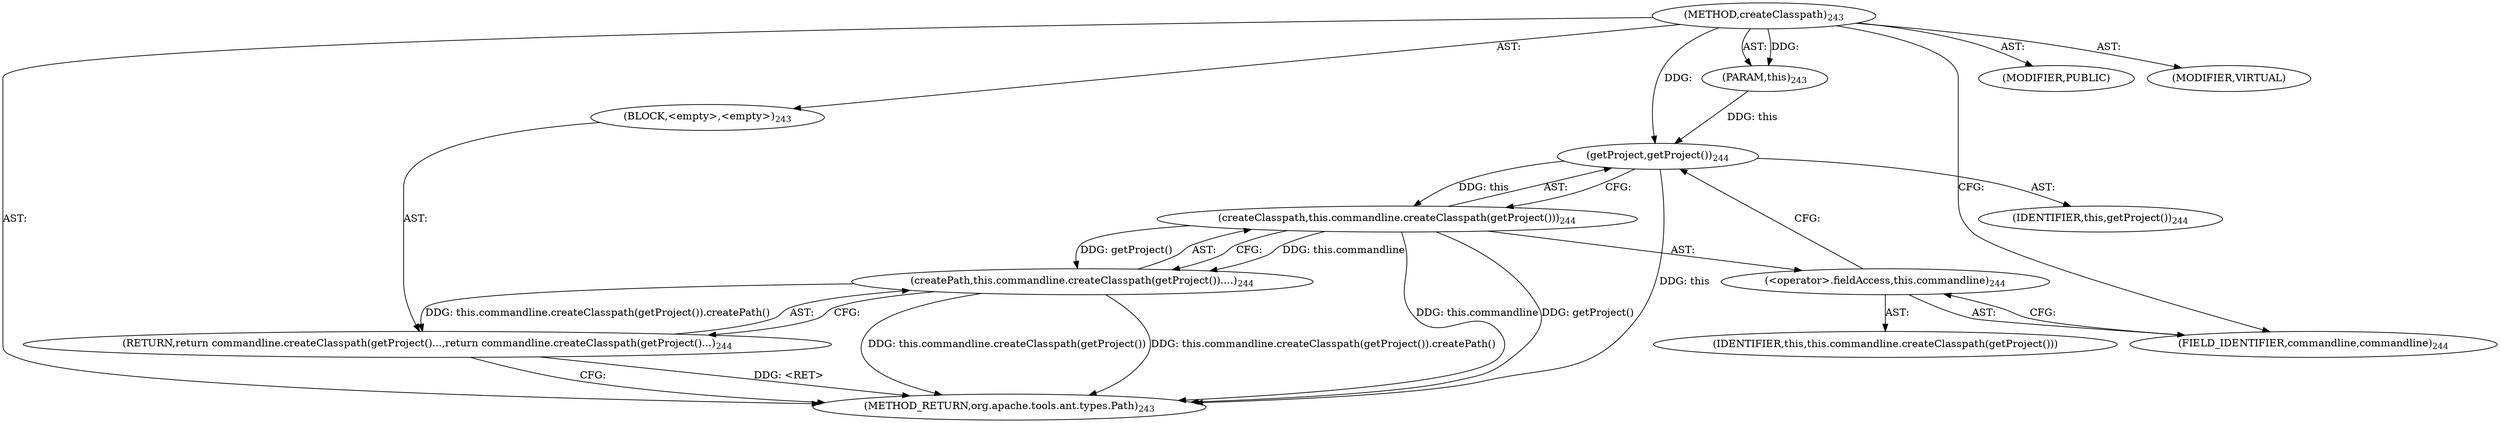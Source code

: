 digraph "createClasspath" {  
"111669149710" [label = <(METHOD,createClasspath)<SUB>243</SUB>> ]
"115964116998" [label = <(PARAM,this)<SUB>243</SUB>> ]
"25769803792" [label = <(BLOCK,&lt;empty&gt;,&lt;empty&gt;)<SUB>243</SUB>> ]
"146028888064" [label = <(RETURN,return commandline.createClasspath(getProject()...,return commandline.createClasspath(getProject()...)<SUB>244</SUB>> ]
"30064771132" [label = <(createPath,this.commandline.createClasspath(getProject())....)<SUB>244</SUB>> ]
"30064771133" [label = <(createClasspath,this.commandline.createClasspath(getProject()))<SUB>244</SUB>> ]
"30064771134" [label = <(&lt;operator&gt;.fieldAccess,this.commandline)<SUB>244</SUB>> ]
"68719476807" [label = <(IDENTIFIER,this,this.commandline.createClasspath(getProject()))> ]
"55834574870" [label = <(FIELD_IDENTIFIER,commandline,commandline)<SUB>244</SUB>> ]
"30064771135" [label = <(getProject,getProject())<SUB>244</SUB>> ]
"68719476745" [label = <(IDENTIFIER,this,getProject())<SUB>244</SUB>> ]
"133143986218" [label = <(MODIFIER,PUBLIC)> ]
"133143986219" [label = <(MODIFIER,VIRTUAL)> ]
"128849018894" [label = <(METHOD_RETURN,org.apache.tools.ant.types.Path)<SUB>243</SUB>> ]
  "111669149710" -> "115964116998"  [ label = "AST: "] 
  "111669149710" -> "25769803792"  [ label = "AST: "] 
  "111669149710" -> "133143986218"  [ label = "AST: "] 
  "111669149710" -> "133143986219"  [ label = "AST: "] 
  "111669149710" -> "128849018894"  [ label = "AST: "] 
  "25769803792" -> "146028888064"  [ label = "AST: "] 
  "146028888064" -> "30064771132"  [ label = "AST: "] 
  "30064771132" -> "30064771133"  [ label = "AST: "] 
  "30064771133" -> "30064771134"  [ label = "AST: "] 
  "30064771133" -> "30064771135"  [ label = "AST: "] 
  "30064771134" -> "68719476807"  [ label = "AST: "] 
  "30064771134" -> "55834574870"  [ label = "AST: "] 
  "30064771135" -> "68719476745"  [ label = "AST: "] 
  "146028888064" -> "128849018894"  [ label = "CFG: "] 
  "30064771132" -> "146028888064"  [ label = "CFG: "] 
  "30064771133" -> "30064771132"  [ label = "CFG: "] 
  "30064771134" -> "30064771135"  [ label = "CFG: "] 
  "30064771135" -> "30064771133"  [ label = "CFG: "] 
  "55834574870" -> "30064771134"  [ label = "CFG: "] 
  "111669149710" -> "55834574870"  [ label = "CFG: "] 
  "146028888064" -> "128849018894"  [ label = "DDG: &lt;RET&gt;"] 
  "30064771133" -> "128849018894"  [ label = "DDG: this.commandline"] 
  "30064771135" -> "128849018894"  [ label = "DDG: this"] 
  "30064771133" -> "128849018894"  [ label = "DDG: getProject()"] 
  "30064771132" -> "128849018894"  [ label = "DDG: this.commandline.createClasspath(getProject())"] 
  "30064771132" -> "128849018894"  [ label = "DDG: this.commandline.createClasspath(getProject()).createPath()"] 
  "111669149710" -> "115964116998"  [ label = "DDG: "] 
  "30064771132" -> "146028888064"  [ label = "DDG: this.commandline.createClasspath(getProject()).createPath()"] 
  "30064771133" -> "30064771132"  [ label = "DDG: this.commandline"] 
  "30064771133" -> "30064771132"  [ label = "DDG: getProject()"] 
  "30064771135" -> "30064771133"  [ label = "DDG: this"] 
  "115964116998" -> "30064771135"  [ label = "DDG: this"] 
  "111669149710" -> "30064771135"  [ label = "DDG: "] 
}
